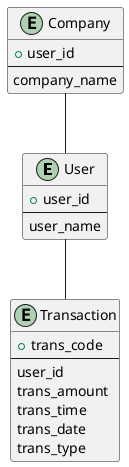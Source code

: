 @startuml
entity User {
  + user_id
  ---
  user_name
}

entity Company {
  + user_id
  ---
  company_name
}

entity Transaction {
  + trans_code
  ---
  user_id
  trans_amount
  trans_time
  trans_date
  trans_type
}

User -- Transaction
Company -- User
@enduml
